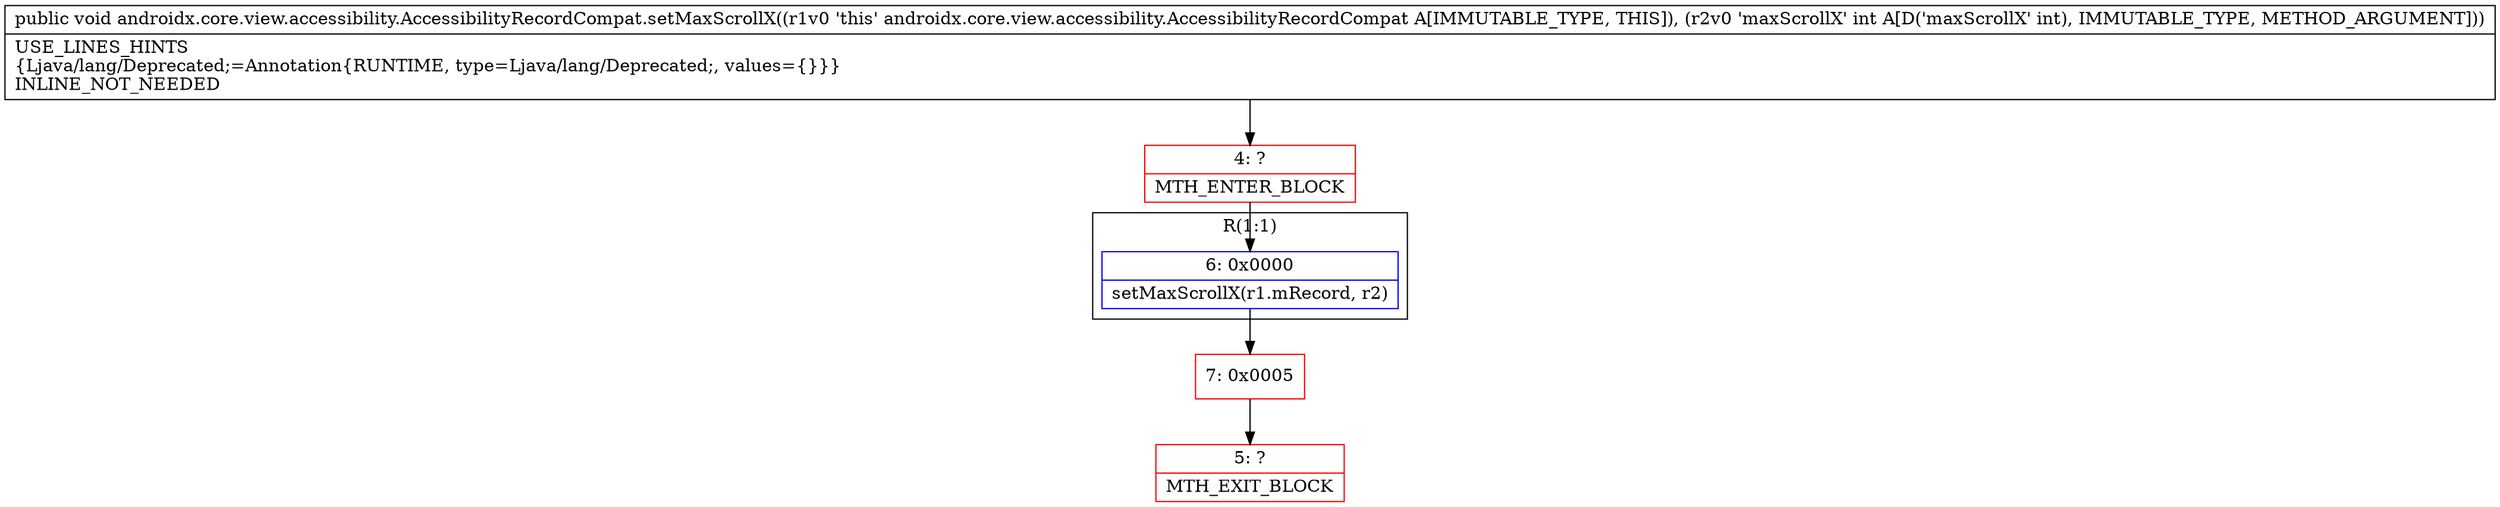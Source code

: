 digraph "CFG forandroidx.core.view.accessibility.AccessibilityRecordCompat.setMaxScrollX(I)V" {
subgraph cluster_Region_1093479415 {
label = "R(1:1)";
node [shape=record,color=blue];
Node_6 [shape=record,label="{6\:\ 0x0000|setMaxScrollX(r1.mRecord, r2)\l}"];
}
Node_4 [shape=record,color=red,label="{4\:\ ?|MTH_ENTER_BLOCK\l}"];
Node_7 [shape=record,color=red,label="{7\:\ 0x0005}"];
Node_5 [shape=record,color=red,label="{5\:\ ?|MTH_EXIT_BLOCK\l}"];
MethodNode[shape=record,label="{public void androidx.core.view.accessibility.AccessibilityRecordCompat.setMaxScrollX((r1v0 'this' androidx.core.view.accessibility.AccessibilityRecordCompat A[IMMUTABLE_TYPE, THIS]), (r2v0 'maxScrollX' int A[D('maxScrollX' int), IMMUTABLE_TYPE, METHOD_ARGUMENT]))  | USE_LINES_HINTS\l\{Ljava\/lang\/Deprecated;=Annotation\{RUNTIME, type=Ljava\/lang\/Deprecated;, values=\{\}\}\}\lINLINE_NOT_NEEDED\l}"];
MethodNode -> Node_4;Node_6 -> Node_7;
Node_4 -> Node_6;
Node_7 -> Node_5;
}

